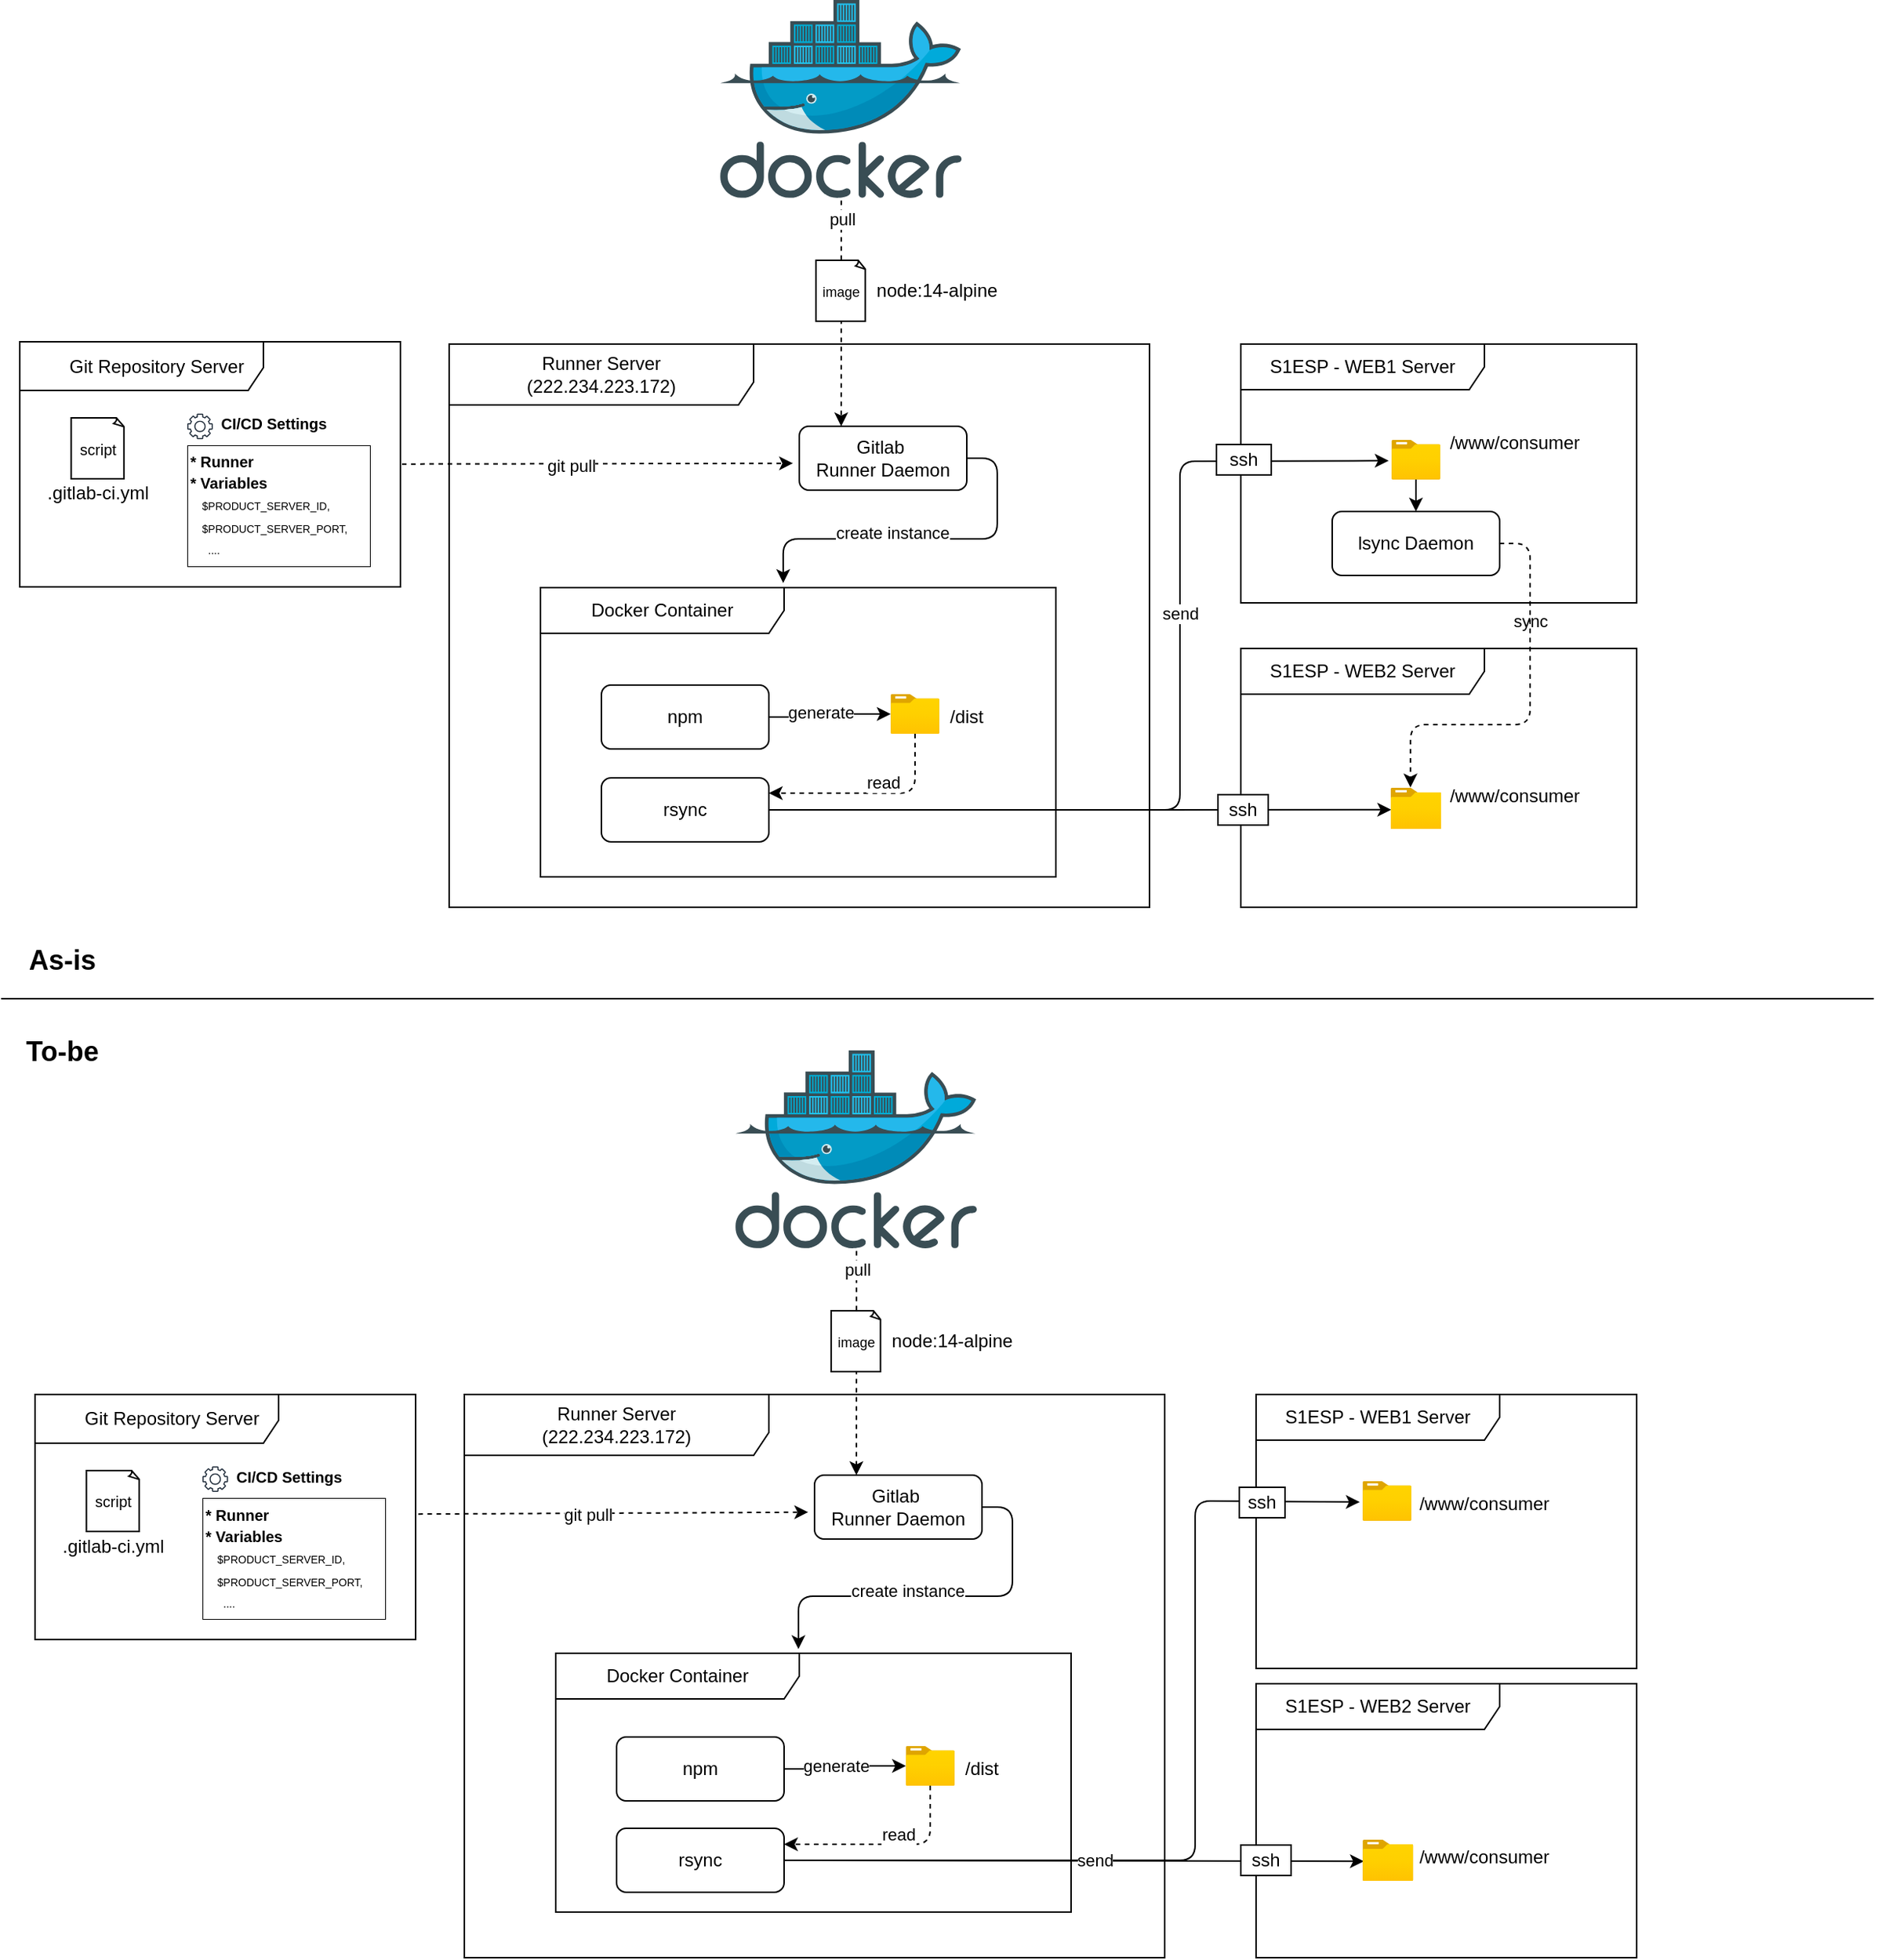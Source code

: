 <mxfile version="24.6.4" type="github">
  <diagram name="페이지-1" id="XIiHkbwO5vJLCOaLFscR">
    <mxGraphModel dx="1307" dy="862" grid="1" gridSize="10" guides="1" tooltips="1" connect="1" arrows="1" fold="1" page="1" pageScale="1" pageWidth="1654" pageHeight="1169" math="0" shadow="0">
      <root>
        <mxCell id="0" />
        <mxCell id="1" parent="0" />
        <mxCell id="avvWg3cv_dRgICwLxERR-168" style="rounded=0;orthogonalLoop=1;jettySize=auto;html=1;entryX=0.011;entryY=0.534;entryDx=0;entryDy=0;entryPerimeter=0;" edge="1" parent="1" source="avvWg3cv_dRgICwLxERR-88" target="avvWg3cv_dRgICwLxERR-61">
          <mxGeometry relative="1" as="geometry" />
        </mxCell>
        <mxCell id="avvWg3cv_dRgICwLxERR-164" style="edgeStyle=orthogonalEdgeStyle;rounded=0;orthogonalLoop=1;jettySize=auto;html=1;entryX=0.023;entryY=0.523;entryDx=0;entryDy=0;entryPerimeter=0;exitX=1;exitY=0.5;exitDx=0;exitDy=0;" edge="1" parent="1" source="avvWg3cv_dRgICwLxERR-149" target="avvWg3cv_dRgICwLxERR-135">
          <mxGeometry relative="1" as="geometry">
            <Array as="points">
              <mxPoint x="590" y="1237" />
            </Array>
          </mxGeometry>
        </mxCell>
        <mxCell id="avvWg3cv_dRgICwLxERR-60" value="send" style="rounded=1;orthogonalLoop=1;jettySize=auto;html=1;entryX=-0.06;entryY=0.526;entryDx=0;entryDy=0;entryPerimeter=0;exitX=1;exitY=0.5;exitDx=0;exitDy=0;curved=0;" edge="1" parent="1" source="avvWg3cv_dRgICwLxERR-88" target="avvWg3cv_dRgICwLxERR-54">
          <mxGeometry x="0.255" relative="1" as="geometry">
            <mxPoint x="1620" y="470" as="targetPoint" />
            <mxPoint x="920" y="290" as="sourcePoint" />
            <Array as="points">
              <mxPoint x="850" y="546" />
              <mxPoint x="850" y="317" />
            </Array>
            <mxPoint as="offset" />
          </mxGeometry>
        </mxCell>
        <mxCell id="avvWg3cv_dRgICwLxERR-65" value="sync" style="edgeLabel;html=1;align=center;verticalAlign=middle;resizable=0;points=[];" vertex="1" connectable="0" parent="avvWg3cv_dRgICwLxERR-60">
          <mxGeometry x="0.223" y="-2" relative="1" as="geometry">
            <mxPoint x="228" y="-5" as="offset" />
          </mxGeometry>
        </mxCell>
        <mxCell id="avvWg3cv_dRgICwLxERR-36" style="rounded=0;orthogonalLoop=1;jettySize=auto;html=1;dashed=1;entryX=0.25;entryY=0;entryDx=0;entryDy=0;exitX=0.502;exitY=1.013;exitDx=0;exitDy=0;exitPerimeter=0;" edge="1" parent="1" source="avvWg3cv_dRgICwLxERR-6" target="avvWg3cv_dRgICwLxERR-76">
          <mxGeometry relative="1" as="geometry">
            <mxPoint x="670" y="110" as="sourcePoint" />
            <mxPoint x="910" y="60" as="targetPoint" />
          </mxGeometry>
        </mxCell>
        <mxCell id="avvWg3cv_dRgICwLxERR-79" value="pull" style="edgeLabel;html=1;align=center;verticalAlign=middle;resizable=0;points=[];" vertex="1" connectable="0" parent="avvWg3cv_dRgICwLxERR-36">
          <mxGeometry x="-0.654" relative="1" as="geometry">
            <mxPoint y="-13" as="offset" />
          </mxGeometry>
        </mxCell>
        <mxCell id="avvWg3cv_dRgICwLxERR-6" value="" style="image;sketch=0;aspect=fixed;html=1;points=[];align=center;fontSize=12;image=img/lib/mscae/Docker.svg;" vertex="1" parent="1">
          <mxGeometry x="548" y="14" width="158.54" height="130" as="geometry" />
        </mxCell>
        <mxCell id="avvWg3cv_dRgICwLxERR-10" value="S1ESP - WEB1 Server" style="shape=umlFrame;whiteSpace=wrap;html=1;pointerEvents=0;recursiveResize=0;container=1;collapsible=0;width=160;" vertex="1" parent="1">
          <mxGeometry x="890" y="240" width="260" height="170" as="geometry" />
        </mxCell>
        <mxCell id="avvWg3cv_dRgICwLxERR-59" style="rounded=0;orthogonalLoop=1;jettySize=auto;html=1;dashed=1;entryX=0.5;entryY=0;entryDx=0;entryDy=0;edgeStyle=orthogonalEdgeStyle;" edge="1" parent="avvWg3cv_dRgICwLxERR-10" source="avvWg3cv_dRgICwLxERR-54" target="avvWg3cv_dRgICwLxERR-89">
          <mxGeometry relative="1" as="geometry">
            <mxPoint x="186.02" y="120" as="targetPoint" />
          </mxGeometry>
        </mxCell>
        <mxCell id="avvWg3cv_dRgICwLxERR-54" value="" style="image;aspect=fixed;html=1;points=[];align=center;fontSize=12;image=img/lib/azure2/general/Folder_Blank.svg;" vertex="1" parent="avvWg3cv_dRgICwLxERR-10">
          <mxGeometry x="99" y="62.99" width="32" height="25.97" as="geometry" />
        </mxCell>
        <mxCell id="avvWg3cv_dRgICwLxERR-55" value="/www/consumer" style="text;html=1;align=center;verticalAlign=middle;whiteSpace=wrap;rounded=0;" vertex="1" parent="avvWg3cv_dRgICwLxERR-10">
          <mxGeometry x="150" y="50.0" width="60" height="30" as="geometry" />
        </mxCell>
        <mxCell id="avvWg3cv_dRgICwLxERR-89" value="&lt;div&gt;lsync Daemon&lt;/div&gt;" style="rounded=1;whiteSpace=wrap;html=1;" vertex="1" parent="avvWg3cv_dRgICwLxERR-10">
          <mxGeometry x="60" y="110" width="110" height="42" as="geometry" />
        </mxCell>
        <mxCell id="avvWg3cv_dRgICwLxERR-57" value="ssh" style="rounded=0;whiteSpace=wrap;html=1;" vertex="1" parent="avvWg3cv_dRgICwLxERR-10">
          <mxGeometry x="-16" y="65.97" width="36" height="20" as="geometry" />
        </mxCell>
        <mxCell id="avvWg3cv_dRgICwLxERR-11" value="S1ESP - WEB2 Server" style="shape=umlFrame;whiteSpace=wrap;html=1;pointerEvents=0;recursiveResize=0;container=1;collapsible=0;width=160;flipH=0;" vertex="1" parent="1">
          <mxGeometry x="890" y="440" width="260" height="170" as="geometry" />
        </mxCell>
        <mxCell id="avvWg3cv_dRgICwLxERR-61" value="" style="image;aspect=fixed;html=1;points=[];align=center;fontSize=12;image=img/lib/azure2/general/Folder_Blank.svg;" vertex="1" parent="avvWg3cv_dRgICwLxERR-11">
          <mxGeometry x="98.37" y="91.5" width="33.27" height="27" as="geometry" />
        </mxCell>
        <mxCell id="avvWg3cv_dRgICwLxERR-62" value="/www/consumer" style="text;html=1;align=center;verticalAlign=middle;whiteSpace=wrap;rounded=0;" vertex="1" parent="avvWg3cv_dRgICwLxERR-11">
          <mxGeometry x="150" y="85.52" width="60" height="22.98" as="geometry" />
        </mxCell>
        <mxCell id="avvWg3cv_dRgICwLxERR-63" value="ssh" style="rounded=0;whiteSpace=wrap;html=1;" vertex="1" parent="avvWg3cv_dRgICwLxERR-11">
          <mxGeometry x="-15" y="96" width="33" height="20" as="geometry" />
        </mxCell>
        <mxCell id="avvWg3cv_dRgICwLxERR-16" value="" style="endArrow=none;html=1;rounded=0;" edge="1" parent="1">
          <mxGeometry width="50" height="50" relative="1" as="geometry">
            <mxPoint x="75.73" y="670" as="sourcePoint" />
            <mxPoint x="1305.73" y="670" as="targetPoint" />
          </mxGeometry>
        </mxCell>
        <mxCell id="avvWg3cv_dRgICwLxERR-29" value="node:14-alpine" style="text;html=1;align=center;verticalAlign=middle;whiteSpace=wrap;rounded=0;" vertex="1" parent="1">
          <mxGeometry x="640" y="200" width="101.46" height="10" as="geometry" />
        </mxCell>
        <mxCell id="avvWg3cv_dRgICwLxERR-66" value="Runner Serve&lt;span style=&quot;background-color: initial;&quot;&gt;r&lt;/span&gt;&lt;div&gt;&lt;span style=&quot;background-color: initial;&quot;&gt;(222.234.223.172)&lt;/span&gt;&lt;/div&gt;" style="shape=umlFrame;whiteSpace=wrap;html=1;pointerEvents=0;recursiveResize=0;container=1;collapsible=0;width=200;height=40;" vertex="1" parent="1">
          <mxGeometry x="370" y="240" width="460" height="370" as="geometry" />
        </mxCell>
        <mxCell id="avvWg3cv_dRgICwLxERR-76" value="Gitlab&amp;nbsp;&lt;div&gt;Runner Daemon&lt;/div&gt;" style="rounded=1;whiteSpace=wrap;html=1;" vertex="1" parent="avvWg3cv_dRgICwLxERR-66">
          <mxGeometry x="230" y="54.0" width="110" height="42" as="geometry" />
        </mxCell>
        <mxCell id="avvWg3cv_dRgICwLxERR-21" value="Docker Container" style="shape=umlFrame;whiteSpace=wrap;html=1;pointerEvents=0;recursiveResize=0;container=1;collapsible=0;width=160;" vertex="1" parent="avvWg3cv_dRgICwLxERR-66">
          <mxGeometry x="60" y="160" width="338.5" height="190" as="geometry" />
        </mxCell>
        <mxCell id="avvWg3cv_dRgICwLxERR-46" value="" style="edgeStyle=orthogonalEdgeStyle;rounded=0;orthogonalLoop=1;jettySize=auto;html=1;exitX=1;exitY=0.5;exitDx=0;exitDy=0;" edge="1" parent="avvWg3cv_dRgICwLxERR-21" source="avvWg3cv_dRgICwLxERR-87" target="avvWg3cv_dRgICwLxERR-47">
          <mxGeometry relative="1" as="geometry">
            <mxPoint x="150.0" y="85.034" as="sourcePoint" />
            <mxPoint x="218.5" y="85" as="targetPoint" />
          </mxGeometry>
        </mxCell>
        <mxCell id="avvWg3cv_dRgICwLxERR-49" value="generate" style="edgeLabel;html=1;align=center;verticalAlign=middle;resizable=0;points=[];" vertex="1" connectable="0" parent="avvWg3cv_dRgICwLxERR-46">
          <mxGeometry x="-0.449" y="4" relative="1" as="geometry">
            <mxPoint x="11" y="1" as="offset" />
          </mxGeometry>
        </mxCell>
        <mxCell id="avvWg3cv_dRgICwLxERR-51" style="rounded=1;orthogonalLoop=1;jettySize=auto;html=1;entryX=1;entryY=0.25;entryDx=0;entryDy=0;dashed=1;edgeStyle=orthogonalEdgeStyle;curved=0;" edge="1" parent="avvWg3cv_dRgICwLxERR-21" source="avvWg3cv_dRgICwLxERR-47" target="avvWg3cv_dRgICwLxERR-88">
          <mxGeometry relative="1" as="geometry">
            <mxPoint x="240.0" y="145" as="targetPoint" />
            <Array as="points">
              <mxPoint x="246" y="135" />
              <mxPoint x="150" y="135" />
            </Array>
          </mxGeometry>
        </mxCell>
        <mxCell id="avvWg3cv_dRgICwLxERR-52" value="read" style="edgeLabel;html=1;align=center;verticalAlign=middle;resizable=0;points=[];" vertex="1" connectable="0" parent="avvWg3cv_dRgICwLxERR-51">
          <mxGeometry x="-0.15" y="3" relative="1" as="geometry">
            <mxPoint x="-3" y="-10" as="offset" />
          </mxGeometry>
        </mxCell>
        <mxCell id="avvWg3cv_dRgICwLxERR-47" value="" style="image;aspect=fixed;html=1;points=[];align=center;fontSize=12;image=img/lib/azure2/general/Folder_Blank.svg;" vertex="1" parent="avvWg3cv_dRgICwLxERR-21">
          <mxGeometry x="230" y="70.01" width="32" height="25.97" as="geometry" />
        </mxCell>
        <mxCell id="avvWg3cv_dRgICwLxERR-48" value="/dist" style="text;html=1;align=center;verticalAlign=middle;whiteSpace=wrap;rounded=0;" vertex="1" parent="avvWg3cv_dRgICwLxERR-21">
          <mxGeometry x="250" y="70.01" width="60" height="30" as="geometry" />
        </mxCell>
        <mxCell id="avvWg3cv_dRgICwLxERR-87" value="npm" style="rounded=1;whiteSpace=wrap;html=1;" vertex="1" parent="avvWg3cv_dRgICwLxERR-21">
          <mxGeometry x="40" y="64.01" width="110" height="42" as="geometry" />
        </mxCell>
        <mxCell id="avvWg3cv_dRgICwLxERR-88" value="rsync" style="rounded=1;whiteSpace=wrap;html=1;" vertex="1" parent="avvWg3cv_dRgICwLxERR-21">
          <mxGeometry x="40" y="125" width="110" height="42" as="geometry" />
        </mxCell>
        <mxCell id="avvWg3cv_dRgICwLxERR-37" style="rounded=1;orthogonalLoop=1;jettySize=auto;html=1;exitX=1;exitY=0.5;exitDx=0;exitDy=0;entryX=0.471;entryY=-0.016;entryDx=0;entryDy=0;entryPerimeter=0;edgeStyle=orthogonalEdgeStyle;curved=0;" edge="1" parent="avvWg3cv_dRgICwLxERR-66" source="avvWg3cv_dRgICwLxERR-76" target="avvWg3cv_dRgICwLxERR-21">
          <mxGeometry relative="1" as="geometry">
            <mxPoint x="255" y="286" as="targetPoint" />
          </mxGeometry>
        </mxCell>
        <mxCell id="avvWg3cv_dRgICwLxERR-40" value="create instance" style="edgeLabel;html=1;align=center;verticalAlign=middle;resizable=0;points=[];" vertex="1" connectable="0" parent="avvWg3cv_dRgICwLxERR-37">
          <mxGeometry x="-0.038" y="2" relative="1" as="geometry">
            <mxPoint x="-26" y="-6" as="offset" />
          </mxGeometry>
        </mxCell>
        <mxCell id="avvWg3cv_dRgICwLxERR-24" value="&lt;font style=&quot;font-size: 9px;&quot;&gt;image&lt;/font&gt;" style="whiteSpace=wrap;html=1;shape=mxgraph.basic.document" vertex="1" parent="1">
          <mxGeometry x="610.91" y="185" width="32.73" height="40" as="geometry" />
        </mxCell>
        <mxCell id="avvWg3cv_dRgICwLxERR-83" style="rounded=0;orthogonalLoop=1;jettySize=auto;html=1;entryX=-0.038;entryY=0.58;entryDx=0;entryDy=0;entryPerimeter=0;dashed=1;exitX=1.004;exitY=0.499;exitDx=0;exitDy=0;exitPerimeter=0;" edge="1" parent="1" source="avvWg3cv_dRgICwLxERR-104" target="avvWg3cv_dRgICwLxERR-76">
          <mxGeometry relative="1" as="geometry">
            <mxPoint x="350" y="322" as="sourcePoint" />
          </mxGeometry>
        </mxCell>
        <mxCell id="avvWg3cv_dRgICwLxERR-91" value="git pull" style="edgeLabel;html=1;align=center;verticalAlign=middle;resizable=0;points=[];" vertex="1" connectable="0" parent="avvWg3cv_dRgICwLxERR-83">
          <mxGeometry x="-0.134" y="-1" relative="1" as="geometry">
            <mxPoint as="offset" />
          </mxGeometry>
        </mxCell>
        <mxCell id="avvWg3cv_dRgICwLxERR-85" value="" style="rounded=1;orthogonalLoop=1;jettySize=auto;html=1;entryX=0.392;entryY=-0.01;entryDx=0;entryDy=0;entryPerimeter=0;exitX=1;exitY=0.5;exitDx=0;exitDy=0;dashed=1;edgeStyle=orthogonalEdgeStyle;" edge="1" parent="1" source="avvWg3cv_dRgICwLxERR-89" target="avvWg3cv_dRgICwLxERR-61">
          <mxGeometry relative="1" as="geometry">
            <mxPoint x="1087" y="541" as="targetPoint" />
            <mxPoint x="1000.0" y="345.034" as="sourcePoint" />
            <Array as="points">
              <mxPoint x="1080" y="371" />
              <mxPoint x="1080" y="490" />
              <mxPoint x="1001" y="490" />
            </Array>
          </mxGeometry>
        </mxCell>
        <mxCell id="avvWg3cv_dRgICwLxERR-104" value="&amp;nbsp; &amp;nbsp; &amp;nbsp; Git Repository Server" style="shape=umlFrame;whiteSpace=wrap;html=1;pointerEvents=0;recursiveResize=0;container=1;collapsible=0;width=160;height=32;" vertex="1" parent="1">
          <mxGeometry x="88" y="238.5" width="250" height="161" as="geometry" />
        </mxCell>
        <mxCell id="avvWg3cv_dRgICwLxERR-96" value="&lt;font size=&quot;1&quot;&gt;script&lt;/font&gt;" style="whiteSpace=wrap;html=1;shape=mxgraph.basic.document" vertex="1" parent="avvWg3cv_dRgICwLxERR-104">
          <mxGeometry x="33.75" y="50" width="35" height="40" as="geometry" />
        </mxCell>
        <mxCell id="avvWg3cv_dRgICwLxERR-98" value=".gitlab-ci.yml" style="text;html=1;align=center;verticalAlign=middle;whiteSpace=wrap;rounded=0;" vertex="1" parent="avvWg3cv_dRgICwLxERR-104">
          <mxGeometry x="10" y="89" width="82.5" height="21" as="geometry" />
        </mxCell>
        <mxCell id="avvWg3cv_dRgICwLxERR-111" value="" style="shape=image;html=1;verticalAlign=top;verticalLabelPosition=bottom;labelBackgroundColor=#ffffff;imageAspect=0;aspect=fixed;image=https://cdn0.iconfinder.com/data/icons/phosphor-thin-vol-3/256/gitlab-logo-thin-128.png" vertex="1" parent="avvWg3cv_dRgICwLxERR-104">
          <mxGeometry x="4" y="2" width="27" height="27" as="geometry" />
        </mxCell>
        <mxCell id="avvWg3cv_dRgICwLxERR-113" value="" style="sketch=0;outlineConnect=0;fontColor=#232F3E;gradientColor=none;fillColor=#232F3D;strokeColor=none;dashed=0;verticalLabelPosition=bottom;verticalAlign=top;align=center;html=1;fontSize=12;fontStyle=0;aspect=fixed;pointerEvents=1;shape=mxgraph.aws4.gear;" vertex="1" parent="avvWg3cv_dRgICwLxERR-104">
          <mxGeometry x="110" y="47.25" width="16.75" height="16.75" as="geometry" />
        </mxCell>
        <mxCell id="avvWg3cv_dRgICwLxERR-116" value="&lt;font size=&quot;1&quot; style=&quot;&quot;&gt;&lt;b style=&quot;&quot;&gt;CI/CD Settings&lt;/b&gt;&lt;/font&gt;" style="text;html=1;align=center;verticalAlign=middle;whiteSpace=wrap;rounded=0;" vertex="1" parent="avvWg3cv_dRgICwLxERR-104">
          <mxGeometry x="126.75" y="43.5" width="80" height="20.5" as="geometry" />
        </mxCell>
        <mxCell id="avvWg3cv_dRgICwLxERR-118" value="&lt;div style=&quot;font-size: 10px;&quot;&gt;&lt;font style=&quot;font-size: 10px;&quot;&gt;&lt;b style=&quot;&quot;&gt;* Runner&lt;/b&gt;&lt;/font&gt;&lt;/div&gt;&lt;font style=&quot;font-size: 10px;&quot;&gt;&lt;b style=&quot;&quot;&gt;* Variables&lt;/b&gt;&lt;/font&gt;&lt;div&gt;&lt;font style=&quot;font-size: 7px;&quot;&gt;&amp;nbsp; &amp;nbsp; $PRODUCT_SERVER_ID,&lt;/font&gt;&lt;/div&gt;&lt;div&gt;&lt;font style=&quot;font-size: 7px;&quot;&gt;&amp;nbsp; &amp;nbsp; $PRODUCT_SERVER_PORT,&lt;br&gt;&amp;nbsp; &amp;nbsp; &amp;nbsp; ....&lt;/font&gt;&lt;/div&gt;" style="text;html=1;align=left;verticalAlign=middle;whiteSpace=wrap;rounded=0;strokeColor=default;strokeWidth=0.5;" vertex="1" parent="avvWg3cv_dRgICwLxERR-104">
          <mxGeometry x="110" y="68" width="120" height="79.5" as="geometry" />
        </mxCell>
        <mxCell id="avvWg3cv_dRgICwLxERR-121" value="&lt;b&gt;&lt;font style=&quot;font-size: 18px;&quot;&gt;As-is&lt;/font&gt;&lt;/b&gt;" style="text;html=1;align=center;verticalAlign=middle;whiteSpace=wrap;rounded=0;" vertex="1" parent="1">
          <mxGeometry x="85.73" y="630" width="60" height="30" as="geometry" />
        </mxCell>
        <mxCell id="avvWg3cv_dRgICwLxERR-122" value="&lt;b&gt;&lt;font style=&quot;font-size: 18px;&quot;&gt;To-be&lt;/font&gt;&lt;/b&gt;" style="text;html=1;align=center;verticalAlign=middle;whiteSpace=wrap;rounded=0;" vertex="1" parent="1">
          <mxGeometry x="85.73" y="690" width="60" height="30" as="geometry" />
        </mxCell>
        <mxCell id="avvWg3cv_dRgICwLxERR-123" value="send" style="rounded=1;orthogonalLoop=1;jettySize=auto;html=1;entryX=-0.06;entryY=0.526;entryDx=0;entryDy=0;entryPerimeter=0;exitX=1;exitY=0.5;exitDx=0;exitDy=0;curved=0;" edge="1" parent="1" source="avvWg3cv_dRgICwLxERR-149" target="avvWg3cv_dRgICwLxERR-130">
          <mxGeometry x="-0.336" relative="1" as="geometry">
            <mxPoint x="1630" y="1160" as="targetPoint" />
            <mxPoint x="930" y="980" as="sourcePoint" />
            <Array as="points">
              <mxPoint x="860" y="1236" />
              <mxPoint x="860" y="1000" />
            </Array>
            <mxPoint as="offset" />
          </mxGeometry>
        </mxCell>
        <mxCell id="avvWg3cv_dRgICwLxERR-125" style="rounded=0;orthogonalLoop=1;jettySize=auto;html=1;dashed=1;entryX=0.25;entryY=0;entryDx=0;entryDy=0;exitX=0.502;exitY=1.013;exitDx=0;exitDy=0;exitPerimeter=0;" edge="1" parent="1" source="avvWg3cv_dRgICwLxERR-127" target="avvWg3cv_dRgICwLxERR-140">
          <mxGeometry relative="1" as="geometry">
            <mxPoint x="680" y="800" as="sourcePoint" />
            <mxPoint x="920" y="750" as="targetPoint" />
          </mxGeometry>
        </mxCell>
        <mxCell id="avvWg3cv_dRgICwLxERR-126" value="pull" style="edgeLabel;html=1;align=center;verticalAlign=middle;resizable=0;points=[];" vertex="1" connectable="0" parent="avvWg3cv_dRgICwLxERR-125">
          <mxGeometry x="-0.654" relative="1" as="geometry">
            <mxPoint y="-13" as="offset" />
          </mxGeometry>
        </mxCell>
        <mxCell id="avvWg3cv_dRgICwLxERR-127" value="" style="image;sketch=0;aspect=fixed;html=1;points=[];align=center;fontSize=12;image=img/lib/mscae/Docker.svg;" vertex="1" parent="1">
          <mxGeometry x="558" y="704" width="158.54" height="130" as="geometry" />
        </mxCell>
        <mxCell id="avvWg3cv_dRgICwLxERR-128" value="S1ESP - WEB1 Server" style="shape=umlFrame;whiteSpace=wrap;html=1;pointerEvents=0;recursiveResize=0;container=1;collapsible=0;width=160;" vertex="1" parent="1">
          <mxGeometry x="900" y="930" width="250" height="180" as="geometry" />
        </mxCell>
        <mxCell id="avvWg3cv_dRgICwLxERR-130" value="" style="image;aspect=fixed;html=1;points=[];align=center;fontSize=12;image=img/lib/azure2/general/Folder_Blank.svg;" vertex="1" parent="avvWg3cv_dRgICwLxERR-128">
          <mxGeometry x="70" y="56.98" width="32" height="25.97" as="geometry" />
        </mxCell>
        <mxCell id="avvWg3cv_dRgICwLxERR-131" value="/www/consumer" style="text;html=1;align=center;verticalAlign=middle;whiteSpace=wrap;rounded=0;" vertex="1" parent="avvWg3cv_dRgICwLxERR-128">
          <mxGeometry x="120" y="56.98" width="60" height="30" as="geometry" />
        </mxCell>
        <mxCell id="avvWg3cv_dRgICwLxERR-134" value="S1ESP - WEB2 Server" style="shape=umlFrame;whiteSpace=wrap;html=1;pointerEvents=0;recursiveResize=0;container=1;collapsible=0;width=160;flipH=0;" vertex="1" parent="1">
          <mxGeometry x="900" y="1120" width="250" height="180" as="geometry" />
        </mxCell>
        <mxCell id="avvWg3cv_dRgICwLxERR-135" value="" style="image;aspect=fixed;html=1;points=[];align=center;fontSize=12;image=img/lib/azure2/general/Folder_Blank.svg;" vertex="1" parent="avvWg3cv_dRgICwLxERR-134">
          <mxGeometry x="70.0" y="102.5" width="33.27" height="27" as="geometry" />
        </mxCell>
        <mxCell id="avvWg3cv_dRgICwLxERR-136" value="/www/consumer" style="text;html=1;align=center;verticalAlign=middle;whiteSpace=wrap;rounded=0;" vertex="1" parent="avvWg3cv_dRgICwLxERR-134">
          <mxGeometry x="120" y="102.5" width="60" height="22.98" as="geometry" />
        </mxCell>
        <mxCell id="avvWg3cv_dRgICwLxERR-137" value="ssh" style="rounded=0;whiteSpace=wrap;html=1;" vertex="1" parent="avvWg3cv_dRgICwLxERR-134">
          <mxGeometry x="-10" y="106" width="33" height="20" as="geometry" />
        </mxCell>
        <mxCell id="avvWg3cv_dRgICwLxERR-138" value="node:14-alpine" style="text;html=1;align=center;verticalAlign=middle;whiteSpace=wrap;rounded=0;" vertex="1" parent="1">
          <mxGeometry x="650" y="890" width="101.46" height="10" as="geometry" />
        </mxCell>
        <mxCell id="avvWg3cv_dRgICwLxERR-139" value="Runner Serve&lt;span style=&quot;background-color: initial;&quot;&gt;r&lt;/span&gt;&lt;div&gt;&lt;span style=&quot;background-color: initial;&quot;&gt;(222.234.223.172)&lt;/span&gt;&lt;/div&gt;" style="shape=umlFrame;whiteSpace=wrap;html=1;pointerEvents=0;recursiveResize=0;container=1;collapsible=0;width=200;height=40;" vertex="1" parent="1">
          <mxGeometry x="380" y="930" width="460" height="370" as="geometry" />
        </mxCell>
        <mxCell id="avvWg3cv_dRgICwLxERR-140" value="Gitlab&amp;nbsp;&lt;div&gt;Runner Daemon&lt;/div&gt;" style="rounded=1;whiteSpace=wrap;html=1;" vertex="1" parent="avvWg3cv_dRgICwLxERR-139">
          <mxGeometry x="230" y="53.0" width="110" height="42" as="geometry" />
        </mxCell>
        <mxCell id="avvWg3cv_dRgICwLxERR-141" value="Docker Container" style="shape=umlFrame;whiteSpace=wrap;html=1;pointerEvents=0;recursiveResize=0;container=1;collapsible=0;width=160;" vertex="1" parent="avvWg3cv_dRgICwLxERR-139">
          <mxGeometry x="60" y="170" width="338.5" height="170" as="geometry" />
        </mxCell>
        <mxCell id="avvWg3cv_dRgICwLxERR-142" value="" style="edgeStyle=orthogonalEdgeStyle;rounded=0;orthogonalLoop=1;jettySize=auto;html=1;exitX=1;exitY=0.5;exitDx=0;exitDy=0;" edge="1" parent="avvWg3cv_dRgICwLxERR-141" source="avvWg3cv_dRgICwLxERR-148" target="avvWg3cv_dRgICwLxERR-146">
          <mxGeometry relative="1" as="geometry">
            <mxPoint x="150.0" y="85.034" as="sourcePoint" />
            <mxPoint x="218.5" y="85" as="targetPoint" />
          </mxGeometry>
        </mxCell>
        <mxCell id="avvWg3cv_dRgICwLxERR-143" value="generate" style="edgeLabel;html=1;align=center;verticalAlign=middle;resizable=0;points=[];" vertex="1" connectable="0" parent="avvWg3cv_dRgICwLxERR-142">
          <mxGeometry x="-0.449" y="4" relative="1" as="geometry">
            <mxPoint x="11" y="2" as="offset" />
          </mxGeometry>
        </mxCell>
        <mxCell id="avvWg3cv_dRgICwLxERR-144" style="rounded=1;orthogonalLoop=1;jettySize=auto;html=1;entryX=1;entryY=0.25;entryDx=0;entryDy=0;dashed=1;edgeStyle=orthogonalEdgeStyle;curved=0;" edge="1" parent="avvWg3cv_dRgICwLxERR-141" source="avvWg3cv_dRgICwLxERR-146" target="avvWg3cv_dRgICwLxERR-149">
          <mxGeometry relative="1" as="geometry">
            <mxPoint x="240.0" y="145" as="targetPoint" />
            <Array as="points">
              <mxPoint x="246" y="126" />
            </Array>
          </mxGeometry>
        </mxCell>
        <mxCell id="avvWg3cv_dRgICwLxERR-145" value="read" style="edgeLabel;html=1;align=center;verticalAlign=middle;resizable=0;points=[];" vertex="1" connectable="0" parent="avvWg3cv_dRgICwLxERR-144">
          <mxGeometry x="-0.15" y="3" relative="1" as="geometry">
            <mxPoint x="-3" y="-10" as="offset" />
          </mxGeometry>
        </mxCell>
        <mxCell id="avvWg3cv_dRgICwLxERR-146" value="" style="image;aspect=fixed;html=1;points=[];align=center;fontSize=12;image=img/lib/azure2/general/Folder_Blank.svg;" vertex="1" parent="avvWg3cv_dRgICwLxERR-141">
          <mxGeometry x="230" y="61.01" width="32" height="25.97" as="geometry" />
        </mxCell>
        <mxCell id="avvWg3cv_dRgICwLxERR-147" value="/dist" style="text;html=1;align=center;verticalAlign=middle;whiteSpace=wrap;rounded=0;" vertex="1" parent="avvWg3cv_dRgICwLxERR-141">
          <mxGeometry x="250" y="61.01" width="60" height="30" as="geometry" />
        </mxCell>
        <mxCell id="avvWg3cv_dRgICwLxERR-148" value="npm" style="rounded=1;whiteSpace=wrap;html=1;" vertex="1" parent="avvWg3cv_dRgICwLxERR-141">
          <mxGeometry x="40" y="55.01" width="110" height="42" as="geometry" />
        </mxCell>
        <mxCell id="avvWg3cv_dRgICwLxERR-149" value="rsync" style="rounded=1;whiteSpace=wrap;html=1;" vertex="1" parent="avvWg3cv_dRgICwLxERR-141">
          <mxGeometry x="40" y="115" width="110" height="42" as="geometry" />
        </mxCell>
        <mxCell id="avvWg3cv_dRgICwLxERR-150" style="rounded=1;orthogonalLoop=1;jettySize=auto;html=1;exitX=1;exitY=0.5;exitDx=0;exitDy=0;entryX=0.471;entryY=-0.016;entryDx=0;entryDy=0;entryPerimeter=0;edgeStyle=orthogonalEdgeStyle;curved=0;" edge="1" parent="avvWg3cv_dRgICwLxERR-139" source="avvWg3cv_dRgICwLxERR-140" target="avvWg3cv_dRgICwLxERR-141">
          <mxGeometry relative="1" as="geometry">
            <mxPoint x="255" y="286" as="targetPoint" />
          </mxGeometry>
        </mxCell>
        <mxCell id="avvWg3cv_dRgICwLxERR-151" value="create instance" style="edgeLabel;html=1;align=center;verticalAlign=middle;resizable=0;points=[];" vertex="1" connectable="0" parent="avvWg3cv_dRgICwLxERR-150">
          <mxGeometry x="-0.038" y="2" relative="1" as="geometry">
            <mxPoint x="-26" y="-6" as="offset" />
          </mxGeometry>
        </mxCell>
        <mxCell id="avvWg3cv_dRgICwLxERR-152" value="&lt;font style=&quot;font-size: 9px;&quot;&gt;image&lt;/font&gt;" style="whiteSpace=wrap;html=1;shape=mxgraph.basic.document" vertex="1" parent="1">
          <mxGeometry x="620.91" y="875" width="32.73" height="40" as="geometry" />
        </mxCell>
        <mxCell id="avvWg3cv_dRgICwLxERR-153" style="rounded=0;orthogonalLoop=1;jettySize=auto;html=1;entryX=-0.038;entryY=0.58;entryDx=0;entryDy=0;entryPerimeter=0;dashed=1;exitX=1.007;exitY=0.488;exitDx=0;exitDy=0;exitPerimeter=0;" edge="1" parent="1" source="avvWg3cv_dRgICwLxERR-156" target="avvWg3cv_dRgICwLxERR-140">
          <mxGeometry relative="1" as="geometry">
            <mxPoint x="303" y="1012.888" as="sourcePoint" />
          </mxGeometry>
        </mxCell>
        <mxCell id="avvWg3cv_dRgICwLxERR-154" value="git pull" style="edgeLabel;html=1;align=center;verticalAlign=middle;resizable=0;points=[];" vertex="1" connectable="0" parent="avvWg3cv_dRgICwLxERR-153">
          <mxGeometry x="-0.134" y="-1" relative="1" as="geometry">
            <mxPoint as="offset" />
          </mxGeometry>
        </mxCell>
        <mxCell id="avvWg3cv_dRgICwLxERR-156" value="&amp;nbsp; &amp;nbsp; &amp;nbsp; Git Repository Server" style="shape=umlFrame;whiteSpace=wrap;html=1;pointerEvents=0;recursiveResize=0;container=1;collapsible=0;width=160;height=32;" vertex="1" parent="1">
          <mxGeometry x="98" y="930" width="250" height="161" as="geometry" />
        </mxCell>
        <mxCell id="avvWg3cv_dRgICwLxERR-157" value="&lt;font size=&quot;1&quot;&gt;script&lt;/font&gt;" style="whiteSpace=wrap;html=1;shape=mxgraph.basic.document" vertex="1" parent="avvWg3cv_dRgICwLxERR-156">
          <mxGeometry x="33.75" y="50" width="35" height="40" as="geometry" />
        </mxCell>
        <mxCell id="avvWg3cv_dRgICwLxERR-158" value=".gitlab-ci.yml" style="text;html=1;align=center;verticalAlign=middle;whiteSpace=wrap;rounded=0;" vertex="1" parent="avvWg3cv_dRgICwLxERR-156">
          <mxGeometry x="10" y="89" width="82.5" height="21" as="geometry" />
        </mxCell>
        <mxCell id="avvWg3cv_dRgICwLxERR-159" value="" style="shape=image;html=1;verticalAlign=top;verticalLabelPosition=bottom;labelBackgroundColor=#ffffff;imageAspect=0;aspect=fixed;image=https://cdn0.iconfinder.com/data/icons/phosphor-thin-vol-3/256/gitlab-logo-thin-128.png" vertex="1" parent="avvWg3cv_dRgICwLxERR-156">
          <mxGeometry x="4" y="2" width="27" height="27" as="geometry" />
        </mxCell>
        <mxCell id="avvWg3cv_dRgICwLxERR-160" value="" style="sketch=0;outlineConnect=0;fontColor=#232F3E;gradientColor=none;fillColor=#232F3D;strokeColor=none;dashed=0;verticalLabelPosition=bottom;verticalAlign=top;align=center;html=1;fontSize=12;fontStyle=0;aspect=fixed;pointerEvents=1;shape=mxgraph.aws4.gear;" vertex="1" parent="avvWg3cv_dRgICwLxERR-156">
          <mxGeometry x="110" y="47.25" width="16.75" height="16.75" as="geometry" />
        </mxCell>
        <mxCell id="avvWg3cv_dRgICwLxERR-161" value="&lt;font size=&quot;1&quot; style=&quot;&quot;&gt;&lt;b style=&quot;&quot;&gt;CI/CD Settings&lt;/b&gt;&lt;/font&gt;" style="text;html=1;align=center;verticalAlign=middle;whiteSpace=wrap;rounded=0;" vertex="1" parent="avvWg3cv_dRgICwLxERR-156">
          <mxGeometry x="126.75" y="43.5" width="80" height="20.5" as="geometry" />
        </mxCell>
        <mxCell id="avvWg3cv_dRgICwLxERR-162" value="&lt;div style=&quot;font-size: 10px;&quot;&gt;&lt;font style=&quot;font-size: 10px;&quot;&gt;&lt;b style=&quot;&quot;&gt;* Runner&lt;/b&gt;&lt;/font&gt;&lt;/div&gt;&lt;font style=&quot;font-size: 10px;&quot;&gt;&lt;b style=&quot;&quot;&gt;* Variables&lt;/b&gt;&lt;/font&gt;&lt;div&gt;&lt;font style=&quot;font-size: 7px;&quot;&gt;&amp;nbsp; &amp;nbsp; $PRODUCT_SERVER_ID,&lt;/font&gt;&lt;/div&gt;&lt;div&gt;&lt;font style=&quot;font-size: 7px;&quot;&gt;&amp;nbsp; &amp;nbsp; $PRODUCT_SERVER_PORT,&lt;br&gt;&amp;nbsp; &amp;nbsp; &amp;nbsp; ....&lt;/font&gt;&lt;/div&gt;" style="text;html=1;align=left;verticalAlign=middle;whiteSpace=wrap;rounded=0;strokeColor=default;strokeWidth=0.5;" vertex="1" parent="avvWg3cv_dRgICwLxERR-156">
          <mxGeometry x="110" y="68" width="120" height="79.5" as="geometry" />
        </mxCell>
        <mxCell id="avvWg3cv_dRgICwLxERR-133" value="ssh" style="rounded=0;whiteSpace=wrap;html=1;" vertex="1" parent="1">
          <mxGeometry x="889" y="990.98" width="30" height="20" as="geometry" />
        </mxCell>
      </root>
    </mxGraphModel>
  </diagram>
</mxfile>
